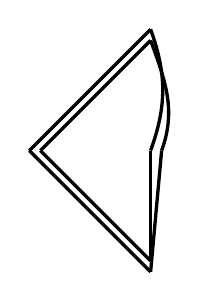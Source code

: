 \begin{tikzpicture}
[
scale=0.7,transform shape,
state/.style={rectangle,draw=black!50,fill=green!10,thick,minimum size=5mm},
oper/.style={circle,draw=black!50,fill=red!10,thick, minimum size=5mm, font=\small},
arr/.style={very thick}
]
\small

\coordinate (s1) at (2, 2);
\coordinate (s1c) at (2, 2.2);
\coordinate (s2) at (2,-2);
\coordinate (s2c) at (2,-2.2);

\coordinate (s3) at (0, 0);
\coordinate (s3c) at (-0.2, 0);
\coordinate (s4) at (2, 0);
\coordinate (s4c) at (2.2, 0);
\coordinate (s5) at (4, 0);

\draw [arr](s1) to (s3);
\draw [arr](s3) to (s2);
\draw [arr](s2) to (s4);
\draw [arr](s4) to[out=70,in=-70] (s1c);
\draw [arr](s1c) to (s3c);
\draw [arr](s3c) to (s2c);
\draw [arr](s2c) to (s4c);
\draw [arr](s4c) to[out=70,in=-70] (s1);


\end{tikzpicture}

